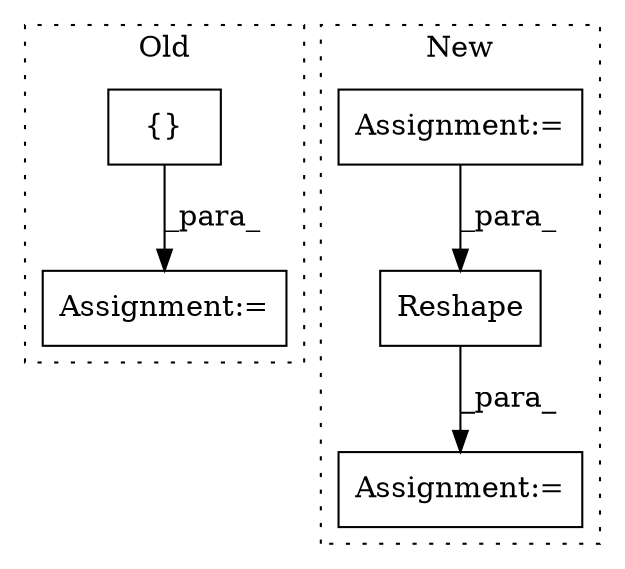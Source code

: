 digraph G {
subgraph cluster0 {
1 [label="{}" a="4" s="1274,1277" l="1,1" shape="box"];
3 [label="Assignment:=" a="7" s="1444" l="1" shape="box"];
label = "Old";
style="dotted";
}
subgraph cluster1 {
2 [label="Reshape" a="32" s="825,835" l="8,1" shape="box"];
4 [label="Assignment:=" a="7" s="824" l="1" shape="box"];
5 [label="Assignment:=" a="7" s="783" l="1" shape="box"];
label = "New";
style="dotted";
}
1 -> 3 [label="_para_"];
2 -> 4 [label="_para_"];
5 -> 2 [label="_para_"];
}
